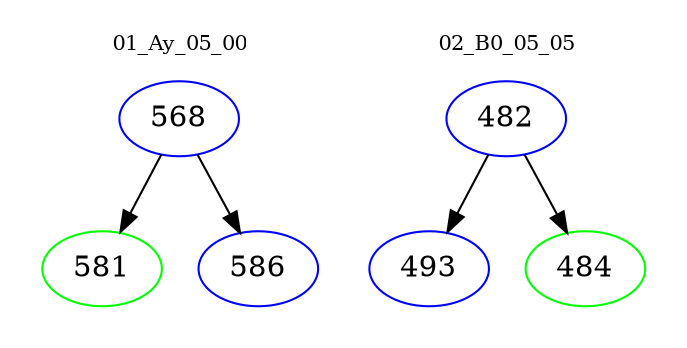 digraph{
subgraph cluster_0 {
color = white
label = "01_Ay_05_00";
fontsize=10;
T0_568 [label="568", color="blue"]
T0_568 -> T0_581 [color="black"]
T0_581 [label="581", color="green"]
T0_568 -> T0_586 [color="black"]
T0_586 [label="586", color="blue"]
}
subgraph cluster_1 {
color = white
label = "02_B0_05_05";
fontsize=10;
T1_482 [label="482", color="blue"]
T1_482 -> T1_493 [color="black"]
T1_493 [label="493", color="blue"]
T1_482 -> T1_484 [color="black"]
T1_484 [label="484", color="green"]
}
}
